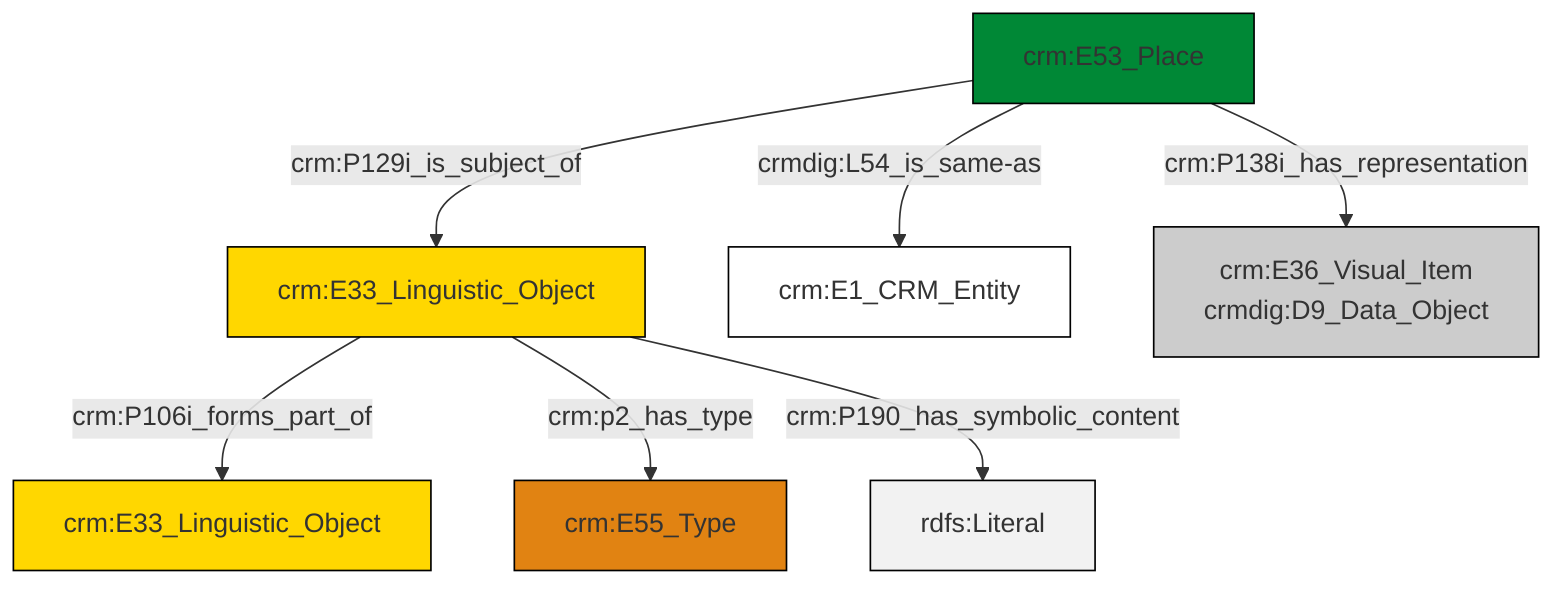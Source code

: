 graph TD
classDef Literal fill:#f2f2f2,stroke:#000000;
classDef CRM_Entity fill:#FFFFFF,stroke:#000000;
classDef Temporal_Entity fill:#00C9E6, stroke:#000000;
classDef Type fill:#E18312, stroke:#000000;
classDef Time-Span fill:#2C9C91, stroke:#000000;
classDef Appellation fill:#FFEB7F, stroke:#000000;
classDef Place fill:#008836, stroke:#000000;
classDef Persistent_Item fill:#B266B2, stroke:#000000;
classDef Conceptual_Object fill:#FFD700, stroke:#000000;
classDef Physical_Thing fill:#D2B48C, stroke:#000000;
classDef Actor fill:#f58aad, stroke:#000000;
classDef PC_Classes fill:#4ce600, stroke:#000000;
classDef Multi fill:#cccccc,stroke:#000000;

0["crm:E33_Linguistic_Object"]:::Conceptual_Object -->|crm:P106i_forms_part_of| 1["crm:E33_Linguistic_Object"]:::Conceptual_Object
0["crm:E33_Linguistic_Object"]:::Conceptual_Object -->|crm:p2_has_type| 7["crm:E55_Type"]:::Type
8["crm:E53_Place"]:::Place -->|crmdig:L54_is_same-as| 2["crm:E1_CRM_Entity"]:::CRM_Entity
8["crm:E53_Place"]:::Place -->|crm:P138i_has_representation| 4["crm:E36_Visual_Item<br>crmdig:D9_Data_Object"]:::Multi
0["crm:E33_Linguistic_Object"]:::Conceptual_Object -->|crm:P190_has_symbolic_content| 12[rdfs:Literal]:::Literal
8["crm:E53_Place"]:::Place -->|crm:P129i_is_subject_of| 0["crm:E33_Linguistic_Object"]:::Conceptual_Object